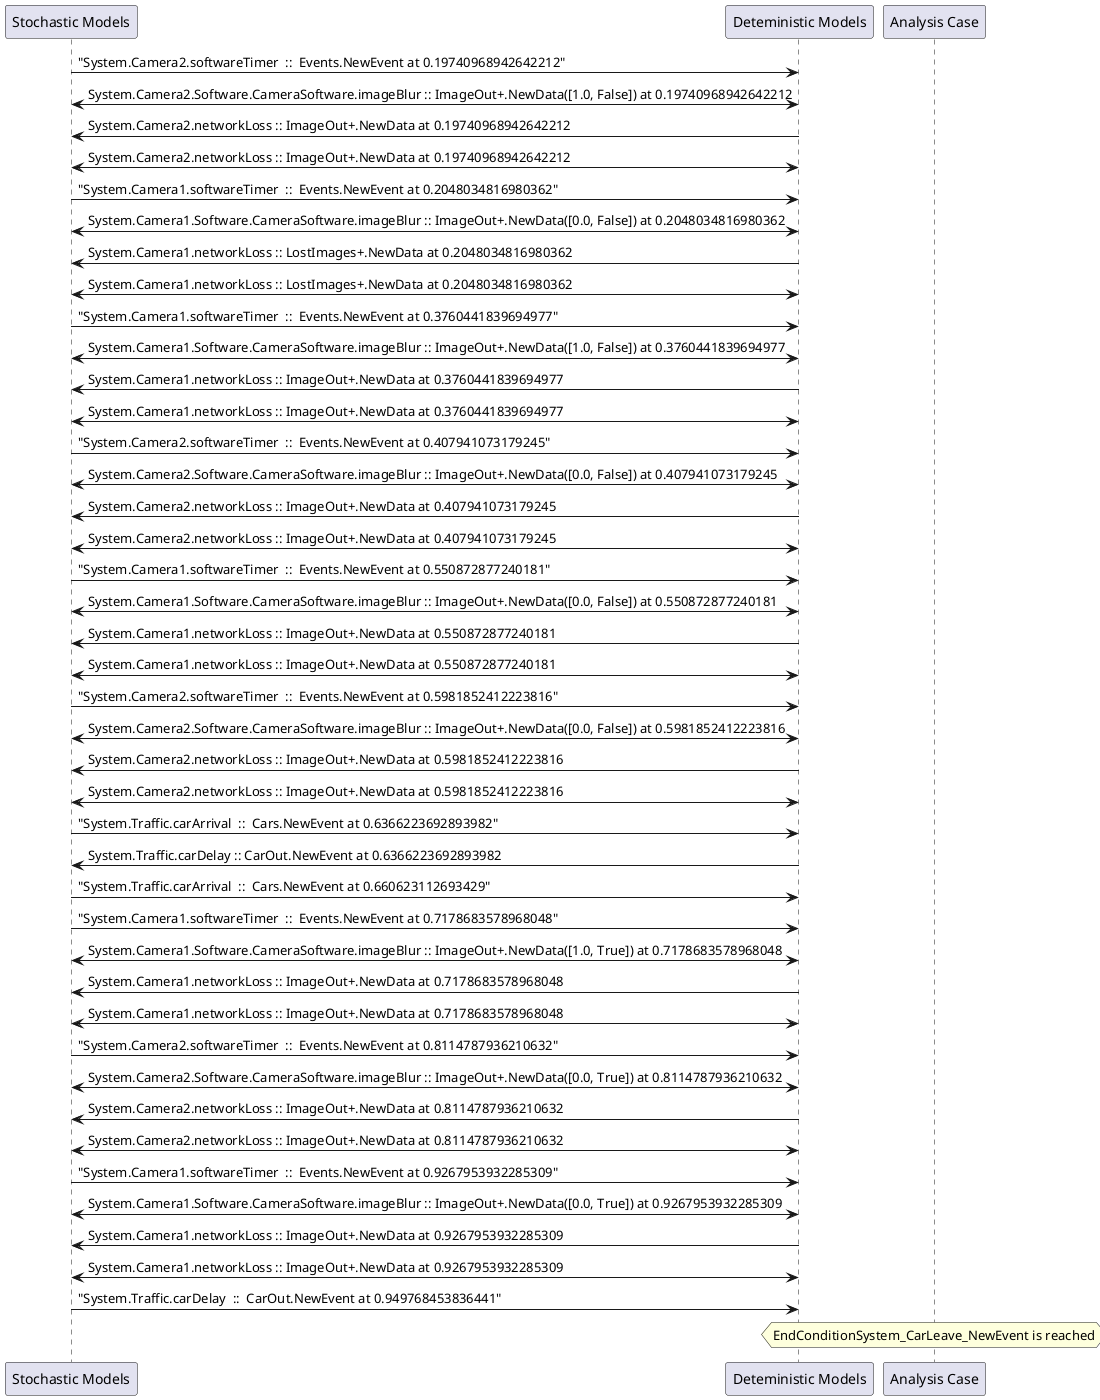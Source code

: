 
	@startuml
	participant "Stochastic Models" as stochmodel
	participant "Deteministic Models" as detmodel
	participant "Analysis Case" as analysis
	{29118_stop} stochmodel -> detmodel : "System.Camera2.softwareTimer  ::  Events.NewEvent at 0.19740968942642212"
detmodel <-> stochmodel : System.Camera2.Software.CameraSoftware.imageBlur :: ImageOut+.NewData([1.0, False]) at 0.19740968942642212
detmodel -> stochmodel : System.Camera2.networkLoss :: ImageOut+.NewData at 0.19740968942642212
detmodel <-> stochmodel : System.Camera2.networkLoss :: ImageOut+.NewData at 0.19740968942642212
{29102_stop} stochmodel -> detmodel : "System.Camera1.softwareTimer  ::  Events.NewEvent at 0.2048034816980362"
detmodel <-> stochmodel : System.Camera1.Software.CameraSoftware.imageBlur :: ImageOut+.NewData([0.0, False]) at 0.2048034816980362
detmodel -> stochmodel : System.Camera1.networkLoss :: LostImages+.NewData at 0.2048034816980362
detmodel <-> stochmodel : System.Camera1.networkLoss :: LostImages+.NewData at 0.2048034816980362
{29103_stop} stochmodel -> detmodel : "System.Camera1.softwareTimer  ::  Events.NewEvent at 0.3760441839694977"
detmodel <-> stochmodel : System.Camera1.Software.CameraSoftware.imageBlur :: ImageOut+.NewData([1.0, False]) at 0.3760441839694977
detmodel -> stochmodel : System.Camera1.networkLoss :: ImageOut+.NewData at 0.3760441839694977
detmodel <-> stochmodel : System.Camera1.networkLoss :: ImageOut+.NewData at 0.3760441839694977
{29119_stop} stochmodel -> detmodel : "System.Camera2.softwareTimer  ::  Events.NewEvent at 0.407941073179245"
detmodel <-> stochmodel : System.Camera2.Software.CameraSoftware.imageBlur :: ImageOut+.NewData([0.0, False]) at 0.407941073179245
detmodel -> stochmodel : System.Camera2.networkLoss :: ImageOut+.NewData at 0.407941073179245
detmodel <-> stochmodel : System.Camera2.networkLoss :: ImageOut+.NewData at 0.407941073179245
{29104_stop} stochmodel -> detmodel : "System.Camera1.softwareTimer  ::  Events.NewEvent at 0.550872877240181"
detmodel <-> stochmodel : System.Camera1.Software.CameraSoftware.imageBlur :: ImageOut+.NewData([0.0, False]) at 0.550872877240181
detmodel -> stochmodel : System.Camera1.networkLoss :: ImageOut+.NewData at 0.550872877240181
detmodel <-> stochmodel : System.Camera1.networkLoss :: ImageOut+.NewData at 0.550872877240181
{29120_stop} stochmodel -> detmodel : "System.Camera2.softwareTimer  ::  Events.NewEvent at 0.5981852412223816"
detmodel <-> stochmodel : System.Camera2.Software.CameraSoftware.imageBlur :: ImageOut+.NewData([0.0, False]) at 0.5981852412223816
detmodel -> stochmodel : System.Camera2.networkLoss :: ImageOut+.NewData at 0.5981852412223816
detmodel <-> stochmodel : System.Camera2.networkLoss :: ImageOut+.NewData at 0.5981852412223816
{29134_stop} stochmodel -> detmodel : "System.Traffic.carArrival  ::  Cars.NewEvent at 0.6366223692893982"
{29144_start} detmodel -> stochmodel : System.Traffic.carDelay :: CarOut.NewEvent at 0.6366223692893982
{29135_stop} stochmodel -> detmodel : "System.Traffic.carArrival  ::  Cars.NewEvent at 0.660623112693429"
{29105_stop} stochmodel -> detmodel : "System.Camera1.softwareTimer  ::  Events.NewEvent at 0.7178683578968048"
detmodel <-> stochmodel : System.Camera1.Software.CameraSoftware.imageBlur :: ImageOut+.NewData([1.0, True]) at 0.7178683578968048
detmodel -> stochmodel : System.Camera1.networkLoss :: ImageOut+.NewData at 0.7178683578968048
detmodel <-> stochmodel : System.Camera1.networkLoss :: ImageOut+.NewData at 0.7178683578968048
{29121_stop} stochmodel -> detmodel : "System.Camera2.softwareTimer  ::  Events.NewEvent at 0.8114787936210632"
detmodel <-> stochmodel : System.Camera2.Software.CameraSoftware.imageBlur :: ImageOut+.NewData([0.0, True]) at 0.8114787936210632
detmodel -> stochmodel : System.Camera2.networkLoss :: ImageOut+.NewData at 0.8114787936210632
detmodel <-> stochmodel : System.Camera2.networkLoss :: ImageOut+.NewData at 0.8114787936210632
{29106_stop} stochmodel -> detmodel : "System.Camera1.softwareTimer  ::  Events.NewEvent at 0.9267953932285309"
detmodel <-> stochmodel : System.Camera1.Software.CameraSoftware.imageBlur :: ImageOut+.NewData([0.0, True]) at 0.9267953932285309
detmodel -> stochmodel : System.Camera1.networkLoss :: ImageOut+.NewData at 0.9267953932285309
detmodel <-> stochmodel : System.Camera1.networkLoss :: ImageOut+.NewData at 0.9267953932285309
{29144_stop} stochmodel -> detmodel : "System.Traffic.carDelay  ::  CarOut.NewEvent at 0.949768453836441"
{29144_start} <-> {29144_stop} : delay
hnote over analysis 
EndConditionSystem_CarLeave_NewEvent is reached
endnote
@enduml